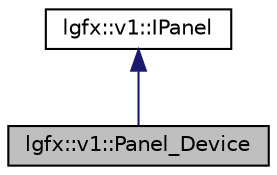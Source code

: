digraph "lgfx::v1::Panel_Device"
{
 // LATEX_PDF_SIZE
  edge [fontname="Helvetica",fontsize="10",labelfontname="Helvetica",labelfontsize="10"];
  node [fontname="Helvetica",fontsize="10",shape=record];
  Node1 [label="lgfx::v1::Panel_Device",height=0.2,width=0.4,color="black", fillcolor="grey75", style="filled", fontcolor="black",tooltip=" "];
  Node2 -> Node1 [dir="back",color="midnightblue",fontsize="10",style="solid",fontname="Helvetica"];
  Node2 [label="lgfx::v1::IPanel",height=0.2,width=0.4,color="black", fillcolor="white", style="filled",URL="$d8/d8d/structlgfx_1_1v1_1_1IPanel.html",tooltip=" "];
}
